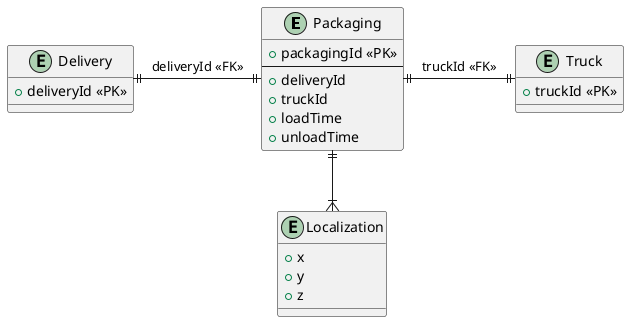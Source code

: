 @startuml

entity "Packaging" as Packaging{
  + packagingId <<PK>>
  --
  + deliveryId
  + truckId
  + loadTime
  + unloadTime
}

entity "Localization" as Localization{
  + x
  + y
  + z
}

entity "Delivery" as Delivery{
  + deliveryId <<PK>>

}

entity "Truck" as Truck{
  + truckId <<PK>>

}

Packaging ||-down-|{ Localization
Packaging ||-left-|| Delivery: deliveryId <<FK>>
Packaging ||-right-|| Truck: truckId <<FK>>

@enduml